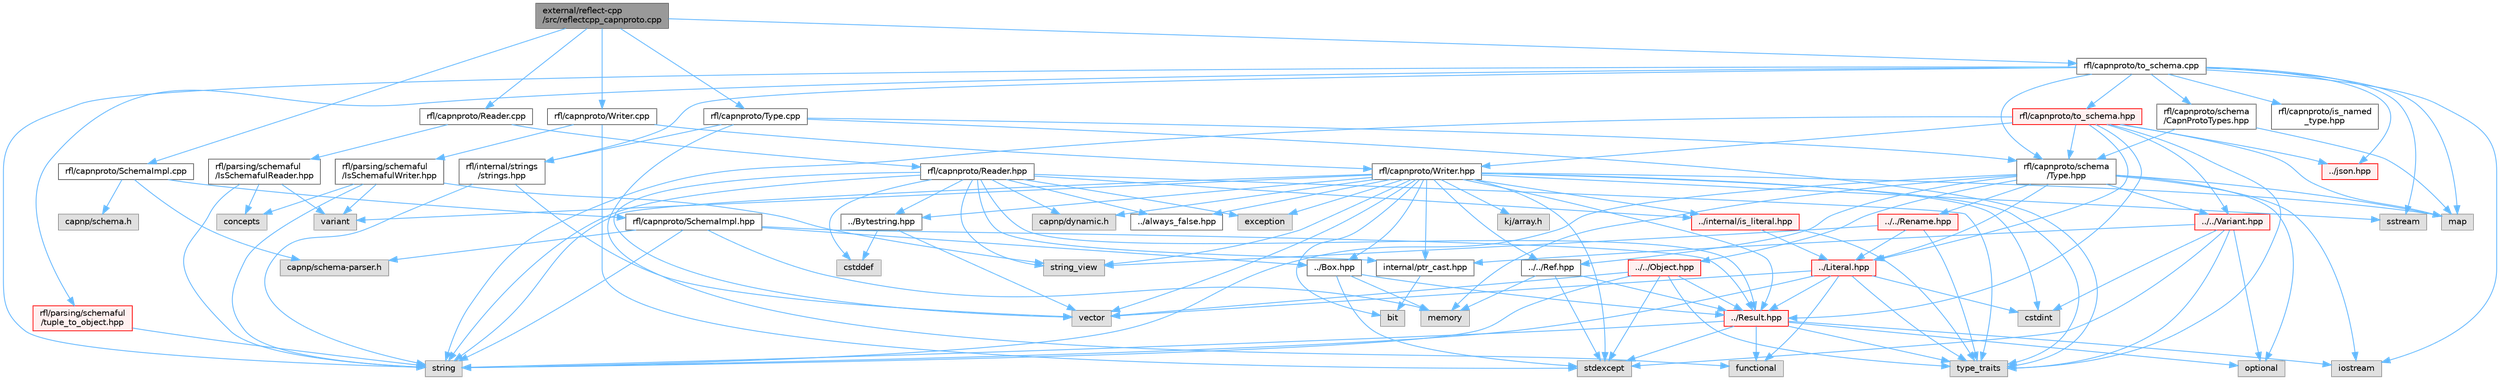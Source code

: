 digraph "external/reflect-cpp/src/reflectcpp_capnproto.cpp"
{
 // LATEX_PDF_SIZE
  bgcolor="transparent";
  edge [fontname=Helvetica,fontsize=10,labelfontname=Helvetica,labelfontsize=10];
  node [fontname=Helvetica,fontsize=10,shape=box,height=0.2,width=0.4];
  Node1 [id="Node000001",label="external/reflect-cpp\l/src/reflectcpp_capnproto.cpp",height=0.2,width=0.4,color="gray40", fillcolor="grey60", style="filled", fontcolor="black",tooltip=" "];
  Node1 -> Node2 [id="edge1_Node000001_Node000002",color="steelblue1",style="solid",tooltip=" "];
  Node2 [id="Node000002",label="rfl/capnproto/Reader.cpp",height=0.2,width=0.4,color="grey40", fillcolor="white", style="filled",URL="$_reader_8cpp.html",tooltip=" "];
  Node2 -> Node3 [id="edge2_Node000002_Node000003",color="steelblue1",style="solid",tooltip=" "];
  Node3 [id="Node000003",label="rfl/capnproto/Reader.hpp",height=0.2,width=0.4,color="grey40", fillcolor="white", style="filled",URL="$capnproto_2_reader_8hpp.html",tooltip=" "];
  Node3 -> Node4 [id="edge3_Node000003_Node000004",color="steelblue1",style="solid",tooltip=" "];
  Node4 [id="Node000004",label="capnp/dynamic.h",height=0.2,width=0.4,color="grey60", fillcolor="#E0E0E0", style="filled",tooltip=" "];
  Node3 -> Node5 [id="edge4_Node000003_Node000005",color="steelblue1",style="solid",tooltip=" "];
  Node5 [id="Node000005",label="cstddef",height=0.2,width=0.4,color="grey60", fillcolor="#E0E0E0", style="filled",tooltip=" "];
  Node3 -> Node6 [id="edge5_Node000003_Node000006",color="steelblue1",style="solid",tooltip=" "];
  Node6 [id="Node000006",label="exception",height=0.2,width=0.4,color="grey60", fillcolor="#E0E0E0", style="filled",tooltip=" "];
  Node3 -> Node7 [id="edge6_Node000003_Node000007",color="steelblue1",style="solid",tooltip=" "];
  Node7 [id="Node000007",label="string",height=0.2,width=0.4,color="grey60", fillcolor="#E0E0E0", style="filled",tooltip=" "];
  Node3 -> Node8 [id="edge7_Node000003_Node000008",color="steelblue1",style="solid",tooltip=" "];
  Node8 [id="Node000008",label="string_view",height=0.2,width=0.4,color="grey60", fillcolor="#E0E0E0", style="filled",tooltip=" "];
  Node3 -> Node9 [id="edge8_Node000003_Node000009",color="steelblue1",style="solid",tooltip=" "];
  Node9 [id="Node000009",label="type_traits",height=0.2,width=0.4,color="grey60", fillcolor="#E0E0E0", style="filled",tooltip=" "];
  Node3 -> Node10 [id="edge9_Node000003_Node000010",color="steelblue1",style="solid",tooltip=" "];
  Node10 [id="Node000010",label="vector",height=0.2,width=0.4,color="grey60", fillcolor="#E0E0E0", style="filled",tooltip=" "];
  Node3 -> Node11 [id="edge10_Node000003_Node000011",color="steelblue1",style="solid",tooltip=" "];
  Node11 [id="Node000011",label="../Bytestring.hpp",height=0.2,width=0.4,color="grey40", fillcolor="white", style="filled",URL="$_bytestring_8hpp.html",tooltip=" "];
  Node11 -> Node5 [id="edge11_Node000011_Node000005",color="steelblue1",style="solid",tooltip=" "];
  Node11 -> Node10 [id="edge12_Node000011_Node000010",color="steelblue1",style="solid",tooltip=" "];
  Node3 -> Node12 [id="edge13_Node000003_Node000012",color="steelblue1",style="solid",tooltip=" "];
  Node12 [id="Node000012",label="../Result.hpp",height=0.2,width=0.4,color="red", fillcolor="#FFF0F0", style="filled",URL="$_result_8hpp.html",tooltip=" "];
  Node12 -> Node15 [id="edge14_Node000012_Node000015",color="steelblue1",style="solid",tooltip=" "];
  Node15 [id="Node000015",label="functional",height=0.2,width=0.4,color="grey60", fillcolor="#E0E0E0", style="filled",tooltip=" "];
  Node12 -> Node16 [id="edge15_Node000012_Node000016",color="steelblue1",style="solid",tooltip=" "];
  Node16 [id="Node000016",label="iostream",height=0.2,width=0.4,color="grey60", fillcolor="#E0E0E0", style="filled",tooltip=" "];
  Node12 -> Node18 [id="edge16_Node000012_Node000018",color="steelblue1",style="solid",tooltip=" "];
  Node18 [id="Node000018",label="optional",height=0.2,width=0.4,color="grey60", fillcolor="#E0E0E0", style="filled",tooltip=" "];
  Node12 -> Node19 [id="edge17_Node000012_Node000019",color="steelblue1",style="solid",tooltip=" "];
  Node19 [id="Node000019",label="stdexcept",height=0.2,width=0.4,color="grey60", fillcolor="#E0E0E0", style="filled",tooltip=" "];
  Node12 -> Node7 [id="edge18_Node000012_Node000007",color="steelblue1",style="solid",tooltip=" "];
  Node12 -> Node9 [id="edge19_Node000012_Node000009",color="steelblue1",style="solid",tooltip=" "];
  Node3 -> Node20 [id="edge20_Node000003_Node000020",color="steelblue1",style="solid",tooltip=" "];
  Node20 [id="Node000020",label="../always_false.hpp",height=0.2,width=0.4,color="grey40", fillcolor="white", style="filled",URL="$always__false_8hpp.html",tooltip=" "];
  Node3 -> Node21 [id="edge21_Node000003_Node000021",color="steelblue1",style="solid",tooltip=" "];
  Node21 [id="Node000021",label="../internal/is_literal.hpp",height=0.2,width=0.4,color="red", fillcolor="#FFF0F0", style="filled",URL="$is__literal_8hpp.html",tooltip=" "];
  Node21 -> Node9 [id="edge22_Node000021_Node000009",color="steelblue1",style="solid",tooltip=" "];
  Node21 -> Node22 [id="edge23_Node000021_Node000022",color="steelblue1",style="solid",tooltip=" "];
  Node22 [id="Node000022",label="../Literal.hpp",height=0.2,width=0.4,color="red", fillcolor="#FFF0F0", style="filled",URL="$_literal_8hpp.html",tooltip=" "];
  Node22 -> Node24 [id="edge24_Node000022_Node000024",color="steelblue1",style="solid",tooltip=" "];
  Node24 [id="Node000024",label="cstdint",height=0.2,width=0.4,color="grey60", fillcolor="#E0E0E0", style="filled",tooltip=" "];
  Node22 -> Node15 [id="edge25_Node000022_Node000015",color="steelblue1",style="solid",tooltip=" "];
  Node22 -> Node7 [id="edge26_Node000022_Node000007",color="steelblue1",style="solid",tooltip=" "];
  Node22 -> Node9 [id="edge27_Node000022_Node000009",color="steelblue1",style="solid",tooltip=" "];
  Node22 -> Node10 [id="edge28_Node000022_Node000010",color="steelblue1",style="solid",tooltip=" "];
  Node22 -> Node12 [id="edge29_Node000022_Node000012",color="steelblue1",style="solid",tooltip=" "];
  Node3 -> Node33 [id="edge30_Node000003_Node000033",color="steelblue1",style="solid",tooltip=" "];
  Node33 [id="Node000033",label="internal/ptr_cast.hpp",height=0.2,width=0.4,color="grey40", fillcolor="white", style="filled",URL="$ptr__cast_8hpp.html",tooltip=" "];
  Node33 -> Node28 [id="edge31_Node000033_Node000028",color="steelblue1",style="solid",tooltip=" "];
  Node28 [id="Node000028",label="bit",height=0.2,width=0.4,color="grey60", fillcolor="#E0E0E0", style="filled",tooltip=" "];
  Node2 -> Node37 [id="edge32_Node000002_Node000037",color="steelblue1",style="solid",tooltip=" "];
  Node37 [id="Node000037",label="rfl/parsing/schemaful\l/IsSchemafulReader.hpp",height=0.2,width=0.4,color="grey40", fillcolor="white", style="filled",URL="$_is_schemaful_reader_8hpp.html",tooltip=" "];
  Node37 -> Node38 [id="edge33_Node000037_Node000038",color="steelblue1",style="solid",tooltip=" "];
  Node38 [id="Node000038",label="concepts",height=0.2,width=0.4,color="grey60", fillcolor="#E0E0E0", style="filled",tooltip=" "];
  Node37 -> Node7 [id="edge34_Node000037_Node000007",color="steelblue1",style="solid",tooltip=" "];
  Node37 -> Node39 [id="edge35_Node000037_Node000039",color="steelblue1",style="solid",tooltip=" "];
  Node39 [id="Node000039",label="variant",height=0.2,width=0.4,color="grey60", fillcolor="#E0E0E0", style="filled",tooltip=" "];
  Node1 -> Node40 [id="edge36_Node000001_Node000040",color="steelblue1",style="solid",tooltip=" "];
  Node40 [id="Node000040",label="rfl/capnproto/SchemaImpl.cpp",height=0.2,width=0.4,color="grey40", fillcolor="white", style="filled",URL="$capnproto_2_schema_impl_8cpp.html",tooltip=" "];
  Node40 -> Node41 [id="edge37_Node000040_Node000041",color="steelblue1",style="solid",tooltip=" "];
  Node41 [id="Node000041",label="rfl/capnproto/SchemaImpl.hpp",height=0.2,width=0.4,color="grey40", fillcolor="white", style="filled",URL="$capnproto_2_schema_impl_8hpp.html",tooltip=" "];
  Node41 -> Node42 [id="edge38_Node000041_Node000042",color="steelblue1",style="solid",tooltip=" "];
  Node42 [id="Node000042",label="capnp/schema-parser.h",height=0.2,width=0.4,color="grey60", fillcolor="#E0E0E0", style="filled",tooltip=" "];
  Node41 -> Node30 [id="edge39_Node000041_Node000030",color="steelblue1",style="solid",tooltip=" "];
  Node30 [id="Node000030",label="memory",height=0.2,width=0.4,color="grey60", fillcolor="#E0E0E0", style="filled",tooltip=" "];
  Node41 -> Node7 [id="edge40_Node000041_Node000007",color="steelblue1",style="solid",tooltip=" "];
  Node41 -> Node43 [id="edge41_Node000041_Node000043",color="steelblue1",style="solid",tooltip=" "];
  Node43 [id="Node000043",label="../Box.hpp",height=0.2,width=0.4,color="grey40", fillcolor="white", style="filled",URL="$_box_8hpp.html",tooltip=" "];
  Node43 -> Node30 [id="edge42_Node000043_Node000030",color="steelblue1",style="solid",tooltip=" "];
  Node43 -> Node19 [id="edge43_Node000043_Node000019",color="steelblue1",style="solid",tooltip=" "];
  Node43 -> Node12 [id="edge44_Node000043_Node000012",color="steelblue1",style="solid",tooltip=" "];
  Node41 -> Node12 [id="edge45_Node000041_Node000012",color="steelblue1",style="solid",tooltip=" "];
  Node40 -> Node42 [id="edge46_Node000040_Node000042",color="steelblue1",style="solid",tooltip=" "];
  Node40 -> Node44 [id="edge47_Node000040_Node000044",color="steelblue1",style="solid",tooltip=" "];
  Node44 [id="Node000044",label="capnp/schema.h",height=0.2,width=0.4,color="grey60", fillcolor="#E0E0E0", style="filled",tooltip=" "];
  Node1 -> Node45 [id="edge48_Node000001_Node000045",color="steelblue1",style="solid",tooltip=" "];
  Node45 [id="Node000045",label="rfl/capnproto/Type.cpp",height=0.2,width=0.4,color="grey40", fillcolor="white", style="filled",URL="$capnproto_2_type_8cpp.html",tooltip=" "];
  Node45 -> Node46 [id="edge49_Node000045_Node000046",color="steelblue1",style="solid",tooltip=" "];
  Node46 [id="Node000046",label="rfl/capnproto/schema\l/Type.hpp",height=0.2,width=0.4,color="grey40", fillcolor="white", style="filled",URL="$capnproto_2schema_2_type_8hpp.html",tooltip=" "];
  Node46 -> Node16 [id="edge50_Node000046_Node000016",color="steelblue1",style="solid",tooltip=" "];
  Node46 -> Node47 [id="edge51_Node000046_Node000047",color="steelblue1",style="solid",tooltip=" "];
  Node47 [id="Node000047",label="map",height=0.2,width=0.4,color="grey60", fillcolor="#E0E0E0", style="filled",tooltip=" "];
  Node46 -> Node30 [id="edge52_Node000046_Node000030",color="steelblue1",style="solid",tooltip=" "];
  Node46 -> Node18 [id="edge53_Node000046_Node000018",color="steelblue1",style="solid",tooltip=" "];
  Node46 -> Node7 [id="edge54_Node000046_Node000007",color="steelblue1",style="solid",tooltip=" "];
  Node46 -> Node22 [id="edge55_Node000046_Node000022",color="steelblue1",style="solid",tooltip=" "];
  Node46 -> Node48 [id="edge56_Node000046_Node000048",color="steelblue1",style="solid",tooltip=" "];
  Node48 [id="Node000048",label="../../Object.hpp",height=0.2,width=0.4,color="red", fillcolor="#FFF0F0", style="filled",URL="$_object_8hpp.html",tooltip=" "];
  Node48 -> Node19 [id="edge57_Node000048_Node000019",color="steelblue1",style="solid",tooltip=" "];
  Node48 -> Node7 [id="edge58_Node000048_Node000007",color="steelblue1",style="solid",tooltip=" "];
  Node48 -> Node9 [id="edge59_Node000048_Node000009",color="steelblue1",style="solid",tooltip=" "];
  Node48 -> Node10 [id="edge60_Node000048_Node000010",color="steelblue1",style="solid",tooltip=" "];
  Node48 -> Node12 [id="edge61_Node000048_Node000012",color="steelblue1",style="solid",tooltip=" "];
  Node46 -> Node49 [id="edge62_Node000046_Node000049",color="steelblue1",style="solid",tooltip=" "];
  Node49 [id="Node000049",label="../../Ref.hpp",height=0.2,width=0.4,color="grey40", fillcolor="white", style="filled",URL="$_ref_8hpp.html",tooltip=" "];
  Node49 -> Node30 [id="edge63_Node000049_Node000030",color="steelblue1",style="solid",tooltip=" "];
  Node49 -> Node19 [id="edge64_Node000049_Node000019",color="steelblue1",style="solid",tooltip=" "];
  Node49 -> Node12 [id="edge65_Node000049_Node000012",color="steelblue1",style="solid",tooltip=" "];
  Node46 -> Node50 [id="edge66_Node000046_Node000050",color="steelblue1",style="solid",tooltip=" "];
  Node50 [id="Node000050",label="../../Rename.hpp",height=0.2,width=0.4,color="red", fillcolor="#FFF0F0", style="filled",URL="$_rename_8hpp.html",tooltip=" "];
  Node50 -> Node8 [id="edge67_Node000050_Node000008",color="steelblue1",style="solid",tooltip=" "];
  Node50 -> Node9 [id="edge68_Node000050_Node000009",color="steelblue1",style="solid",tooltip=" "];
  Node50 -> Node22 [id="edge69_Node000050_Node000022",color="steelblue1",style="solid",tooltip=" "];
  Node46 -> Node52 [id="edge70_Node000046_Node000052",color="steelblue1",style="solid",tooltip=" "];
  Node52 [id="Node000052",label="../../Variant.hpp",height=0.2,width=0.4,color="red", fillcolor="#FFF0F0", style="filled",URL="$_variant_8hpp.html",tooltip=" "];
  Node52 -> Node24 [id="edge71_Node000052_Node000024",color="steelblue1",style="solid",tooltip=" "];
  Node52 -> Node18 [id="edge72_Node000052_Node000018",color="steelblue1",style="solid",tooltip=" "];
  Node52 -> Node19 [id="edge73_Node000052_Node000019",color="steelblue1",style="solid",tooltip=" "];
  Node52 -> Node9 [id="edge74_Node000052_Node000009",color="steelblue1",style="solid",tooltip=" "];
  Node52 -> Node33 [id="edge75_Node000052_Node000033",color="steelblue1",style="solid",tooltip=" "];
  Node45 -> Node15 [id="edge76_Node000045_Node000015",color="steelblue1",style="solid",tooltip=" "];
  Node45 -> Node9 [id="edge77_Node000045_Node000009",color="steelblue1",style="solid",tooltip=" "];
  Node45 -> Node57 [id="edge78_Node000045_Node000057",color="steelblue1",style="solid",tooltip=" "];
  Node57 [id="Node000057",label="rfl/internal/strings\l/strings.hpp",height=0.2,width=0.4,color="grey40", fillcolor="white", style="filled",URL="$strings_8hpp.html",tooltip=" "];
  Node57 -> Node7 [id="edge79_Node000057_Node000007",color="steelblue1",style="solid",tooltip=" "];
  Node57 -> Node10 [id="edge80_Node000057_Node000010",color="steelblue1",style="solid",tooltip=" "];
  Node1 -> Node58 [id="edge81_Node000001_Node000058",color="steelblue1",style="solid",tooltip=" "];
  Node58 [id="Node000058",label="rfl/capnproto/Writer.cpp",height=0.2,width=0.4,color="grey40", fillcolor="white", style="filled",URL="$capnproto_2_writer_8cpp.html",tooltip=" "];
  Node58 -> Node59 [id="edge82_Node000058_Node000059",color="steelblue1",style="solid",tooltip=" "];
  Node59 [id="Node000059",label="rfl/capnproto/Writer.hpp",height=0.2,width=0.4,color="grey40", fillcolor="white", style="filled",URL="$capnproto_2_writer_8hpp.html",tooltip=" "];
  Node59 -> Node4 [id="edge83_Node000059_Node000004",color="steelblue1",style="solid",tooltip=" "];
  Node59 -> Node60 [id="edge84_Node000059_Node000060",color="steelblue1",style="solid",tooltip=" "];
  Node60 [id="Node000060",label="kj/array.h",height=0.2,width=0.4,color="grey60", fillcolor="#E0E0E0", style="filled",tooltip=" "];
  Node59 -> Node28 [id="edge85_Node000059_Node000028",color="steelblue1",style="solid",tooltip=" "];
  Node59 -> Node24 [id="edge86_Node000059_Node000024",color="steelblue1",style="solid",tooltip=" "];
  Node59 -> Node6 [id="edge87_Node000059_Node000006",color="steelblue1",style="solid",tooltip=" "];
  Node59 -> Node47 [id="edge88_Node000059_Node000047",color="steelblue1",style="solid",tooltip=" "];
  Node59 -> Node61 [id="edge89_Node000059_Node000061",color="steelblue1",style="solid",tooltip=" "];
  Node61 [id="Node000061",label="sstream",height=0.2,width=0.4,color="grey60", fillcolor="#E0E0E0", style="filled",tooltip=" "];
  Node59 -> Node19 [id="edge90_Node000059_Node000019",color="steelblue1",style="solid",tooltip=" "];
  Node59 -> Node7 [id="edge91_Node000059_Node000007",color="steelblue1",style="solid",tooltip=" "];
  Node59 -> Node8 [id="edge92_Node000059_Node000008",color="steelblue1",style="solid",tooltip=" "];
  Node59 -> Node9 [id="edge93_Node000059_Node000009",color="steelblue1",style="solid",tooltip=" "];
  Node59 -> Node39 [id="edge94_Node000059_Node000039",color="steelblue1",style="solid",tooltip=" "];
  Node59 -> Node10 [id="edge95_Node000059_Node000010",color="steelblue1",style="solid",tooltip=" "];
  Node59 -> Node43 [id="edge96_Node000059_Node000043",color="steelblue1",style="solid",tooltip=" "];
  Node59 -> Node11 [id="edge97_Node000059_Node000011",color="steelblue1",style="solid",tooltip=" "];
  Node59 -> Node49 [id="edge98_Node000059_Node000049",color="steelblue1",style="solid",tooltip=" "];
  Node59 -> Node12 [id="edge99_Node000059_Node000012",color="steelblue1",style="solid",tooltip=" "];
  Node59 -> Node20 [id="edge100_Node000059_Node000020",color="steelblue1",style="solid",tooltip=" "];
  Node59 -> Node21 [id="edge101_Node000059_Node000021",color="steelblue1",style="solid",tooltip=" "];
  Node59 -> Node33 [id="edge102_Node000059_Node000033",color="steelblue1",style="solid",tooltip=" "];
  Node58 -> Node19 [id="edge103_Node000058_Node000019",color="steelblue1",style="solid",tooltip=" "];
  Node58 -> Node62 [id="edge104_Node000058_Node000062",color="steelblue1",style="solid",tooltip=" "];
  Node62 [id="Node000062",label="rfl/parsing/schemaful\l/IsSchemafulWriter.hpp",height=0.2,width=0.4,color="grey40", fillcolor="white", style="filled",URL="$_is_schemaful_writer_8hpp.html",tooltip=" "];
  Node62 -> Node38 [id="edge105_Node000062_Node000038",color="steelblue1",style="solid",tooltip=" "];
  Node62 -> Node7 [id="edge106_Node000062_Node000007",color="steelblue1",style="solid",tooltip=" "];
  Node62 -> Node8 [id="edge107_Node000062_Node000008",color="steelblue1",style="solid",tooltip=" "];
  Node62 -> Node39 [id="edge108_Node000062_Node000039",color="steelblue1",style="solid",tooltip=" "];
  Node1 -> Node63 [id="edge109_Node000001_Node000063",color="steelblue1",style="solid",tooltip=" "];
  Node63 [id="Node000063",label="rfl/capnproto/to_schema.cpp",height=0.2,width=0.4,color="grey40", fillcolor="white", style="filled",URL="$capnproto_2to__schema_8cpp.html",tooltip=" "];
  Node63 -> Node64 [id="edge110_Node000063_Node000064",color="steelblue1",style="solid",tooltip=" "];
  Node64 [id="Node000064",label="rfl/capnproto/to_schema.hpp",height=0.2,width=0.4,color="red", fillcolor="#FFF0F0", style="filled",URL="$capnproto_2to__schema_8hpp.html",tooltip=" "];
  Node64 -> Node47 [id="edge111_Node000064_Node000047",color="steelblue1",style="solid",tooltip=" "];
  Node64 -> Node7 [id="edge112_Node000064_Node000007",color="steelblue1",style="solid",tooltip=" "];
  Node64 -> Node9 [id="edge113_Node000064_Node000009",color="steelblue1",style="solid",tooltip=" "];
  Node64 -> Node22 [id="edge114_Node000064_Node000022",color="steelblue1",style="solid",tooltip=" "];
  Node64 -> Node12 [id="edge115_Node000064_Node000012",color="steelblue1",style="solid",tooltip=" "];
  Node64 -> Node52 [id="edge116_Node000064_Node000052",color="steelblue1",style="solid",tooltip=" "];
  Node64 -> Node87 [id="edge117_Node000064_Node000087",color="steelblue1",style="solid",tooltip=" "];
  Node87 [id="Node000087",label="../json.hpp",height=0.2,width=0.4,color="red", fillcolor="#FFF0F0", style="filled",URL="$reflect-cpp_2include_2rfl_2json_8hpp.html",tooltip=" "];
  Node64 -> Node59 [id="edge118_Node000064_Node000059",color="steelblue1",style="solid",tooltip=" "];
  Node64 -> Node46 [id="edge119_Node000064_Node000046",color="steelblue1",style="solid",tooltip=" "];
  Node63 -> Node16 [id="edge120_Node000063_Node000016",color="steelblue1",style="solid",tooltip=" "];
  Node63 -> Node47 [id="edge121_Node000063_Node000047",color="steelblue1",style="solid",tooltip=" "];
  Node63 -> Node61 [id="edge122_Node000063_Node000061",color="steelblue1",style="solid",tooltip=" "];
  Node63 -> Node7 [id="edge123_Node000063_Node000007",color="steelblue1",style="solid",tooltip=" "];
  Node63 -> Node468 [id="edge124_Node000063_Node000468",color="steelblue1",style="solid",tooltip=" "];
  Node468 [id="Node000468",label="rfl/capnproto/is_named\l_type.hpp",height=0.2,width=0.4,color="grey40", fillcolor="white", style="filled",URL="$is__named__type_8hpp.html",tooltip=" "];
  Node63 -> Node469 [id="edge125_Node000063_Node000469",color="steelblue1",style="solid",tooltip=" "];
  Node469 [id="Node000469",label="rfl/capnproto/schema\l/CapnProtoTypes.hpp",height=0.2,width=0.4,color="grey40", fillcolor="white", style="filled",URL="$_capn_proto_types_8hpp.html",tooltip=" "];
  Node469 -> Node47 [id="edge126_Node000469_Node000047",color="steelblue1",style="solid",tooltip=" "];
  Node469 -> Node46 [id="edge127_Node000469_Node000046",color="steelblue1",style="solid",tooltip=" "];
  Node63 -> Node46 [id="edge128_Node000063_Node000046",color="steelblue1",style="solid",tooltip=" "];
  Node63 -> Node57 [id="edge129_Node000063_Node000057",color="steelblue1",style="solid",tooltip=" "];
  Node63 -> Node87 [id="edge130_Node000063_Node000087",color="steelblue1",style="solid",tooltip=" "];
  Node63 -> Node470 [id="edge131_Node000063_Node000470",color="steelblue1",style="solid",tooltip=" "];
  Node470 [id="Node000470",label="rfl/parsing/schemaful\l/tuple_to_object.hpp",height=0.2,width=0.4,color="red", fillcolor="#FFF0F0", style="filled",URL="$tuple__to__object_8hpp.html",tooltip=" "];
  Node470 -> Node7 [id="edge132_Node000470_Node000007",color="steelblue1",style="solid",tooltip=" "];
}
